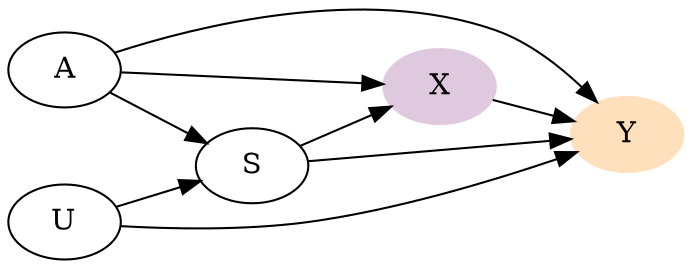 digraph {
A
S
U
X [style=filled; color="#dfc9de"]
Y [style=filled; color="#ffe0bd"]
A -> S
A -> X
A -> Y
S -> X
S -> Y
U -> S
U -> Y
X -> Y
rankdir=LR}

